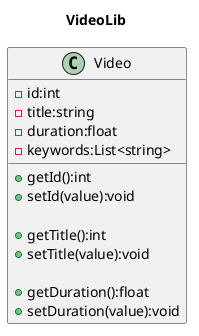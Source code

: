 @startuml VideoLib
title VideoLib
class Video{
    -id:int
    -title:string
    -duration:float
    -keywords:List<string>

    +getId():int
    +setId(value):void

    +getTitle():int
    +setTitle(value):void

    +getDuration():float
    +setDuration(value):void
}
@enduml